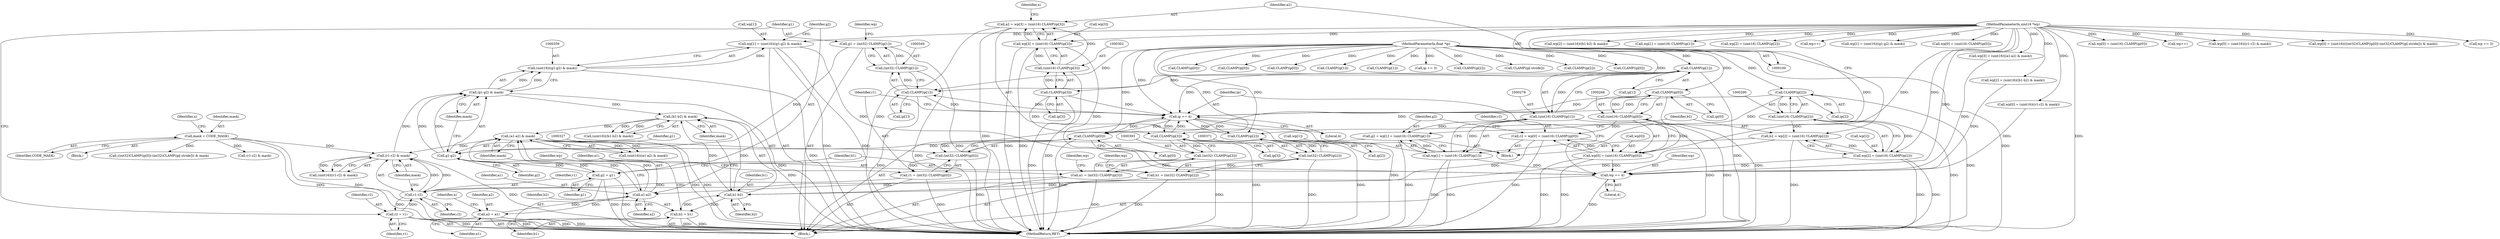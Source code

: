 digraph "0_libtiff_83a4b92815ea04969d494416eaae3d4c6b338e4a#diff-c8b4b355f9b5c06d585b23138e1c185f_1@array" {
"1000354" [label="(Call,wp[1] = (uint16)((g1-g2) & mask))"];
"1000358" [label="(Call,(uint16)((g1-g2) & mask))"];
"1000360" [label="(Call,(g1-g2) & mask)"];
"1000361" [label="(Call,g1-g2)"];
"1000346" [label="(Call,g1 = (int32) CLAMP(ip[1]))"];
"1000348" [label="(Call,(int32) CLAMP(ip[1]))"];
"1000350" [label="(Call,CLAMP(ip[1]))"];
"1000279" [label="(Call,CLAMP(ip[1]))"];
"1000101" [label="(MethodParameterIn,float *ip)"];
"1000321" [label="(Call,ip += 4)"];
"1000291" [label="(Call,CLAMP(ip[2]))"];
"1000267" [label="(Call,CLAMP(ip[0]))"];
"1000372" [label="(Call,CLAMP(ip[2]))"];
"1000328" [label="(Call,CLAMP(ip[0]))"];
"1000394" [label="(Call,CLAMP(ip[3]))"];
"1000303" [label="(Call,CLAMP(ip[3]))"];
"1000365" [label="(Call,g2 = g1)"];
"1000271" [label="(Call,g2 = wp[1] = (uint16) CLAMP(ip[1]))"];
"1000273" [label="(Call,wp[1] = (uint16) CLAMP(ip[1]))"];
"1000104" [label="(MethodParameterIn,uint16 *wp)"];
"1000277" [label="(Call,(uint16) CLAMP(ip[1]))"];
"1000338" [label="(Call,(r1-r2) & mask)"];
"1000339" [label="(Call,r1-r2)"];
"1000324" [label="(Call,r1 = (int32) CLAMP(ip[0]))"];
"1000326" [label="(Call,(int32) CLAMP(ip[0]))"];
"1000259" [label="(Call,r2 = wp[0] = (uint16) CLAMP(ip[0]))"];
"1000261" [label="(Call,wp[0] = (uint16) CLAMP(ip[0]))"];
"1000265" [label="(Call,(uint16) CLAMP(ip[0]))"];
"1000343" [label="(Call,r2 = r1)"];
"1000404" [label="(Call,(a1-a2) & mask)"];
"1000405" [label="(Call,a1-a2)"];
"1000390" [label="(Call,a1 = (int32) CLAMP(ip[3]))"];
"1000392" [label="(Call,(int32) CLAMP(ip[3]))"];
"1000295" [label="(Call,a2 = wp[3] = (uint16) CLAMP(ip[3]))"];
"1000297" [label="(Call,wp[3] = (uint16) CLAMP(ip[3]))"];
"1000301" [label="(Call,(uint16) CLAMP(ip[3]))"];
"1000409" [label="(Call,a2 = a1)"];
"1000382" [label="(Call,(b1-b2) & mask)"];
"1000383" [label="(Call,b1-b2)"];
"1000368" [label="(Call,b1 = (int32) CLAMP(ip[2]))"];
"1000370" [label="(Call,(int32) CLAMP(ip[2]))"];
"1000283" [label="(Call,b2 = wp[2] = (uint16) CLAMP(ip[2]))"];
"1000285" [label="(Call,wp[2] = (uint16) CLAMP(ip[2]))"];
"1000289" [label="(Call,(uint16) CLAMP(ip[2]))"];
"1000387" [label="(Call,b2 = b1)"];
"1000121" [label="(Call,mask = CODE_MASK)"];
"1000318" [label="(Call,wp += 4)"];
"1000136" [label="(Call,wp[0] = (uint16) CLAMP(ip[0]))"];
"1000408" [label="(Identifier,mask)"];
"1000422" [label="(Call,CLAMP(ip[0]))"];
"1000342" [label="(Identifier,mask)"];
"1000322" [label="(Identifier,ip)"];
"1000339" [label="(Call,r1-r2)"];
"1000444" [label="(Call,((int32)CLAMP(ip[0])-(int32)CLAMP(ip[-stride])) & mask)"];
"1000362" [label="(Identifier,g1)"];
"1000191" [label="(Call,CLAMP(ip[0]))"];
"1000426" [label="(Call,wp++)"];
"1000262" [label="(Call,wp[0])"];
"1000383" [label="(Call,b1-b2)"];
"1000319" [label="(Identifier,wp)"];
"1000402" [label="(Call,(uint16)((a1-a2) & mask))"];
"1000392" [label="(Call,(int32) CLAMP(ip[3]))"];
"1000398" [label="(Call,wp[3] = (uint16)((a1-a2) & mask))"];
"1000298" [label="(Call,wp[3])"];
"1000265" [label="(Call,(uint16) CLAMP(ip[0]))"];
"1000367" [label="(Identifier,g1)"];
"1000318" [label="(Call,wp += 4)"];
"1000341" [label="(Identifier,r2)"];
"1000326" [label="(Call,(int32) CLAMP(ip[0]))"];
"1000336" [label="(Call,(uint16)((r1-r2) & mask))"];
"1000360" [label="(Call,(g1-g2) & mask)"];
"1000361" [label="(Call,g1-g2)"];
"1000325" [label="(Identifier,r1)"];
"1000324" [label="(Call,r1 = (int32) CLAMP(ip[0]))"];
"1000285" [label="(Call,wp[2] = (uint16) CLAMP(ip[2]))"];
"1000388" [label="(Identifier,b2)"];
"1000376" [label="(Call,wp[2] = (uint16)((b1-b2) & mask))"];
"1000292" [label="(Call,ip[2])"];
"1000406" [label="(Identifier,a1)"];
"1000284" [label="(Identifier,b2)"];
"1000384" [label="(Identifier,b1)"];
"1000274" [label="(Call,wp[1])"];
"1000195" [label="(Call,wp[0] = (uint16)((r1-r2) & mask))"];
"1000385" [label="(Identifier,b2)"];
"1000365" [label="(Call,g2 = g1)"];
"1000448" [label="(Call,CLAMP(ip[0]))"];
"1000279" [label="(Call,CLAMP(ip[1]))"];
"1000405" [label="(Call,a1-a2)"];
"1000213" [label="(Call,CLAMP(ip[1]))"];
"1000368" [label="(Call,b1 = (int32) CLAMP(ip[2]))"];
"1000104" [label="(MethodParameterIn,uint16 *wp)"];
"1000283" [label="(Call,b2 = wp[2] = (uint16) CLAMP(ip[2]))"];
"1000101" [label="(MethodParameterIn,float *ip)"];
"1000438" [label="(Call,wp[0] = (uint16)(((int32)CLAMP(ip[0])-(int32)CLAMP(ip[-stride])) & mask))"];
"1000181" [label="(Call,wp += 3)"];
"1000404" [label="(Call,(a1-a2) & mask)"];
"1000154" [label="(Call,CLAMP(ip[1]))"];
"1000387" [label="(Call,b2 = b1)"];
"1000201" [label="(Call,(r1-r2) & mask)"];
"1000291" [label="(Call,CLAMP(ip[2]))"];
"1000407" [label="(Identifier,a2)"];
"1000389" [label="(Identifier,b1)"];
"1000123" [label="(Identifier,CODE_MASK)"];
"1000369" [label="(Identifier,b1)"];
"1000350" [label="(Call,CLAMP(ip[1]))"];
"1000373" [label="(Call,ip[2])"];
"1000356" [label="(Identifier,wp)"];
"1000106" [label="(Block,)"];
"1000346" [label="(Call,g1 = (int32) CLAMP(ip[1]))"];
"1000308" [label="(Identifier,n)"];
"1000261" [label="(Call,wp[0] = (uint16) CLAMP(ip[0]))"];
"1000295" [label="(Call,a2 = wp[3] = (uint16) CLAMP(ip[3]))"];
"1000409" [label="(Call,a2 = a1)"];
"1000122" [label="(Identifier,mask)"];
"1000400" [label="(Identifier,wp)"];
"1000301" [label="(Call,(uint16) CLAMP(ip[3]))"];
"1000320" [label="(Literal,4)"];
"1000345" [label="(Identifier,r1)"];
"1000184" [label="(Call,ip += 3)"];
"1000394" [label="(Call,CLAMP(ip[3]))"];
"1000358" [label="(Call,(uint16)((g1-g2) & mask))"];
"1000372" [label="(Call,CLAMP(ip[2]))"];
"1000304" [label="(Call,ip[3])"];
"1000382" [label="(Call,(b1-b2) & mask)"];
"1000338" [label="(Call,(r1-r2) & mask)"];
"1000380" [label="(Call,(uint16)((b1-b2) & mask))"];
"1000329" [label="(Call,ip[0])"];
"1000126" [label="(Identifier,n)"];
"1000259" [label="(Call,r2 = wp[0] = (uint16) CLAMP(ip[0]))"];
"1000332" [label="(Call,wp[0] = (uint16)((r1-r2) & mask))"];
"1000286" [label="(Call,wp[2])"];
"1000411" [label="(Identifier,a1)"];
"1000340" [label="(Identifier,r1)"];
"1000354" [label="(Call,wp[1] = (uint16)((g1-g2) & mask))"];
"1000258" [label="(Block,)"];
"1000239" [label="(Call,wp[2] = (uint16)((b1-b2) & mask))"];
"1000166" [label="(Call,CLAMP(ip[2]))"];
"1000148" [label="(Call,wp[1] = (uint16) CLAMP(ip[1]))"];
"1000378" [label="(Identifier,wp)"];
"1000454" [label="(Call,CLAMP(ip[-stride]))"];
"1000395" [label="(Call,ip[3])"];
"1000296" [label="(Identifier,a2)"];
"1000160" [label="(Call,wp[2] = (uint16) CLAMP(ip[2]))"];
"1000260" [label="(Identifier,r2)"];
"1000273" [label="(Call,wp[1] = (uint16) CLAMP(ip[1]))"];
"1000460" [label="(Call,wp++)"];
"1000348" [label="(Call,(int32) CLAMP(ip[1]))"];
"1000364" [label="(Identifier,mask)"];
"1000297" [label="(Call,wp[3] = (uint16) CLAMP(ip[3]))"];
"1000351" [label="(Call,ip[1])"];
"1000267" [label="(Call,CLAMP(ip[0]))"];
"1000277" [label="(Call,(uint16) CLAMP(ip[1]))"];
"1000370" [label="(Call,(int32) CLAMP(ip[2]))"];
"1000323" [label="(Literal,4)"];
"1000347" [label="(Identifier,g1)"];
"1000410" [label="(Identifier,a2)"];
"1000303" [label="(Call,CLAMP(ip[3]))"];
"1000312" [label="(Identifier,n)"];
"1000271" [label="(Call,g2 = wp[1] = (uint16) CLAMP(ip[1]))"];
"1000386" [label="(Identifier,mask)"];
"1000344" [label="(Identifier,r2)"];
"1000235" [label="(Call,CLAMP(ip[2]))"];
"1000280" [label="(Call,ip[1])"];
"1000121" [label="(Call,mask = CODE_MASK)"];
"1000272" [label="(Identifier,g2)"];
"1000391" [label="(Identifier,a1)"];
"1000355" [label="(Call,wp[1])"];
"1000289" [label="(Call,(uint16) CLAMP(ip[2]))"];
"1000217" [label="(Call,wp[1] = (uint16)((g1-g2) & mask))"];
"1000390" [label="(Call,a1 = (int32) CLAMP(ip[3]))"];
"1000416" [label="(Call,wp[0] = (uint16) CLAMP(ip[0]))"];
"1000142" [label="(Call,CLAMP(ip[0]))"];
"1000343" [label="(Call,r2 = r1)"];
"1000363" [label="(Identifier,g2)"];
"1000334" [label="(Identifier,wp)"];
"1000268" [label="(Call,ip[0])"];
"1000314" [label="(Block,)"];
"1000328" [label="(Call,CLAMP(ip[0]))"];
"1000366" [label="(Identifier,g2)"];
"1000321" [label="(Call,ip += 4)"];
"1000465" [label="(MethodReturn,RET)"];
"1000354" -> "1000314"  [label="AST: "];
"1000354" -> "1000358"  [label="CFG: "];
"1000355" -> "1000354"  [label="AST: "];
"1000358" -> "1000354"  [label="AST: "];
"1000366" -> "1000354"  [label="CFG: "];
"1000354" -> "1000465"  [label="DDG: "];
"1000354" -> "1000465"  [label="DDG: "];
"1000354" -> "1000318"  [label="DDG: "];
"1000358" -> "1000354"  [label="DDG: "];
"1000104" -> "1000354"  [label="DDG: "];
"1000358" -> "1000360"  [label="CFG: "];
"1000359" -> "1000358"  [label="AST: "];
"1000360" -> "1000358"  [label="AST: "];
"1000358" -> "1000465"  [label="DDG: "];
"1000360" -> "1000358"  [label="DDG: "];
"1000360" -> "1000358"  [label="DDG: "];
"1000360" -> "1000364"  [label="CFG: "];
"1000361" -> "1000360"  [label="AST: "];
"1000364" -> "1000360"  [label="AST: "];
"1000360" -> "1000465"  [label="DDG: "];
"1000361" -> "1000360"  [label="DDG: "];
"1000361" -> "1000360"  [label="DDG: "];
"1000338" -> "1000360"  [label="DDG: "];
"1000360" -> "1000382"  [label="DDG: "];
"1000361" -> "1000363"  [label="CFG: "];
"1000362" -> "1000361"  [label="AST: "];
"1000363" -> "1000361"  [label="AST: "];
"1000364" -> "1000361"  [label="CFG: "];
"1000346" -> "1000361"  [label="DDG: "];
"1000365" -> "1000361"  [label="DDG: "];
"1000271" -> "1000361"  [label="DDG: "];
"1000361" -> "1000365"  [label="DDG: "];
"1000346" -> "1000314"  [label="AST: "];
"1000346" -> "1000348"  [label="CFG: "];
"1000347" -> "1000346"  [label="AST: "];
"1000348" -> "1000346"  [label="AST: "];
"1000356" -> "1000346"  [label="CFG: "];
"1000346" -> "1000465"  [label="DDG: "];
"1000348" -> "1000346"  [label="DDG: "];
"1000348" -> "1000350"  [label="CFG: "];
"1000349" -> "1000348"  [label="AST: "];
"1000350" -> "1000348"  [label="AST: "];
"1000348" -> "1000465"  [label="DDG: "];
"1000350" -> "1000348"  [label="DDG: "];
"1000350" -> "1000351"  [label="CFG: "];
"1000351" -> "1000350"  [label="AST: "];
"1000350" -> "1000465"  [label="DDG: "];
"1000350" -> "1000321"  [label="DDG: "];
"1000279" -> "1000350"  [label="DDG: "];
"1000321" -> "1000350"  [label="DDG: "];
"1000101" -> "1000350"  [label="DDG: "];
"1000279" -> "1000277"  [label="AST: "];
"1000279" -> "1000280"  [label="CFG: "];
"1000280" -> "1000279"  [label="AST: "];
"1000277" -> "1000279"  [label="CFG: "];
"1000279" -> "1000465"  [label="DDG: "];
"1000279" -> "1000277"  [label="DDG: "];
"1000101" -> "1000279"  [label="DDG: "];
"1000279" -> "1000321"  [label="DDG: "];
"1000101" -> "1000100"  [label="AST: "];
"1000101" -> "1000465"  [label="DDG: "];
"1000101" -> "1000142"  [label="DDG: "];
"1000101" -> "1000154"  [label="DDG: "];
"1000101" -> "1000166"  [label="DDG: "];
"1000101" -> "1000184"  [label="DDG: "];
"1000101" -> "1000191"  [label="DDG: "];
"1000101" -> "1000213"  [label="DDG: "];
"1000101" -> "1000235"  [label="DDG: "];
"1000101" -> "1000267"  [label="DDG: "];
"1000101" -> "1000291"  [label="DDG: "];
"1000101" -> "1000303"  [label="DDG: "];
"1000101" -> "1000321"  [label="DDG: "];
"1000101" -> "1000328"  [label="DDG: "];
"1000101" -> "1000372"  [label="DDG: "];
"1000101" -> "1000394"  [label="DDG: "];
"1000101" -> "1000422"  [label="DDG: "];
"1000101" -> "1000448"  [label="DDG: "];
"1000101" -> "1000454"  [label="DDG: "];
"1000321" -> "1000314"  [label="AST: "];
"1000321" -> "1000323"  [label="CFG: "];
"1000322" -> "1000321"  [label="AST: "];
"1000323" -> "1000321"  [label="AST: "];
"1000325" -> "1000321"  [label="CFG: "];
"1000321" -> "1000465"  [label="DDG: "];
"1000291" -> "1000321"  [label="DDG: "];
"1000267" -> "1000321"  [label="DDG: "];
"1000372" -> "1000321"  [label="DDG: "];
"1000328" -> "1000321"  [label="DDG: "];
"1000394" -> "1000321"  [label="DDG: "];
"1000303" -> "1000321"  [label="DDG: "];
"1000321" -> "1000328"  [label="DDG: "];
"1000321" -> "1000372"  [label="DDG: "];
"1000321" -> "1000394"  [label="DDG: "];
"1000291" -> "1000289"  [label="AST: "];
"1000291" -> "1000292"  [label="CFG: "];
"1000292" -> "1000291"  [label="AST: "];
"1000289" -> "1000291"  [label="CFG: "];
"1000291" -> "1000465"  [label="DDG: "];
"1000291" -> "1000289"  [label="DDG: "];
"1000291" -> "1000372"  [label="DDG: "];
"1000267" -> "1000265"  [label="AST: "];
"1000267" -> "1000268"  [label="CFG: "];
"1000268" -> "1000267"  [label="AST: "];
"1000265" -> "1000267"  [label="CFG: "];
"1000267" -> "1000465"  [label="DDG: "];
"1000267" -> "1000265"  [label="DDG: "];
"1000267" -> "1000328"  [label="DDG: "];
"1000372" -> "1000370"  [label="AST: "];
"1000372" -> "1000373"  [label="CFG: "];
"1000373" -> "1000372"  [label="AST: "];
"1000370" -> "1000372"  [label="CFG: "];
"1000372" -> "1000465"  [label="DDG: "];
"1000372" -> "1000370"  [label="DDG: "];
"1000328" -> "1000326"  [label="AST: "];
"1000328" -> "1000329"  [label="CFG: "];
"1000329" -> "1000328"  [label="AST: "];
"1000326" -> "1000328"  [label="CFG: "];
"1000328" -> "1000465"  [label="DDG: "];
"1000328" -> "1000326"  [label="DDG: "];
"1000394" -> "1000392"  [label="AST: "];
"1000394" -> "1000395"  [label="CFG: "];
"1000395" -> "1000394"  [label="AST: "];
"1000392" -> "1000394"  [label="CFG: "];
"1000394" -> "1000465"  [label="DDG: "];
"1000394" -> "1000392"  [label="DDG: "];
"1000303" -> "1000394"  [label="DDG: "];
"1000303" -> "1000301"  [label="AST: "];
"1000303" -> "1000304"  [label="CFG: "];
"1000304" -> "1000303"  [label="AST: "];
"1000301" -> "1000303"  [label="CFG: "];
"1000303" -> "1000465"  [label="DDG: "];
"1000303" -> "1000301"  [label="DDG: "];
"1000365" -> "1000314"  [label="AST: "];
"1000365" -> "1000367"  [label="CFG: "];
"1000366" -> "1000365"  [label="AST: "];
"1000367" -> "1000365"  [label="AST: "];
"1000369" -> "1000365"  [label="CFG: "];
"1000365" -> "1000465"  [label="DDG: "];
"1000365" -> "1000465"  [label="DDG: "];
"1000271" -> "1000258"  [label="AST: "];
"1000271" -> "1000273"  [label="CFG: "];
"1000272" -> "1000271"  [label="AST: "];
"1000273" -> "1000271"  [label="AST: "];
"1000284" -> "1000271"  [label="CFG: "];
"1000271" -> "1000465"  [label="DDG: "];
"1000273" -> "1000271"  [label="DDG: "];
"1000277" -> "1000271"  [label="DDG: "];
"1000273" -> "1000277"  [label="CFG: "];
"1000274" -> "1000273"  [label="AST: "];
"1000277" -> "1000273"  [label="AST: "];
"1000273" -> "1000465"  [label="DDG: "];
"1000273" -> "1000465"  [label="DDG: "];
"1000104" -> "1000273"  [label="DDG: "];
"1000277" -> "1000273"  [label="DDG: "];
"1000273" -> "1000318"  [label="DDG: "];
"1000104" -> "1000100"  [label="AST: "];
"1000104" -> "1000465"  [label="DDG: "];
"1000104" -> "1000136"  [label="DDG: "];
"1000104" -> "1000148"  [label="DDG: "];
"1000104" -> "1000160"  [label="DDG: "];
"1000104" -> "1000181"  [label="DDG: "];
"1000104" -> "1000195"  [label="DDG: "];
"1000104" -> "1000217"  [label="DDG: "];
"1000104" -> "1000239"  [label="DDG: "];
"1000104" -> "1000261"  [label="DDG: "];
"1000104" -> "1000285"  [label="DDG: "];
"1000104" -> "1000297"  [label="DDG: "];
"1000104" -> "1000318"  [label="DDG: "];
"1000104" -> "1000332"  [label="DDG: "];
"1000104" -> "1000376"  [label="DDG: "];
"1000104" -> "1000398"  [label="DDG: "];
"1000104" -> "1000416"  [label="DDG: "];
"1000104" -> "1000426"  [label="DDG: "];
"1000104" -> "1000438"  [label="DDG: "];
"1000104" -> "1000460"  [label="DDG: "];
"1000278" -> "1000277"  [label="AST: "];
"1000277" -> "1000465"  [label="DDG: "];
"1000338" -> "1000336"  [label="AST: "];
"1000338" -> "1000342"  [label="CFG: "];
"1000339" -> "1000338"  [label="AST: "];
"1000342" -> "1000338"  [label="AST: "];
"1000336" -> "1000338"  [label="CFG: "];
"1000338" -> "1000465"  [label="DDG: "];
"1000338" -> "1000336"  [label="DDG: "];
"1000338" -> "1000336"  [label="DDG: "];
"1000339" -> "1000338"  [label="DDG: "];
"1000339" -> "1000338"  [label="DDG: "];
"1000404" -> "1000338"  [label="DDG: "];
"1000121" -> "1000338"  [label="DDG: "];
"1000339" -> "1000341"  [label="CFG: "];
"1000340" -> "1000339"  [label="AST: "];
"1000341" -> "1000339"  [label="AST: "];
"1000342" -> "1000339"  [label="CFG: "];
"1000324" -> "1000339"  [label="DDG: "];
"1000259" -> "1000339"  [label="DDG: "];
"1000343" -> "1000339"  [label="DDG: "];
"1000339" -> "1000343"  [label="DDG: "];
"1000324" -> "1000314"  [label="AST: "];
"1000324" -> "1000326"  [label="CFG: "];
"1000325" -> "1000324"  [label="AST: "];
"1000326" -> "1000324"  [label="AST: "];
"1000334" -> "1000324"  [label="CFG: "];
"1000324" -> "1000465"  [label="DDG: "];
"1000326" -> "1000324"  [label="DDG: "];
"1000327" -> "1000326"  [label="AST: "];
"1000326" -> "1000465"  [label="DDG: "];
"1000259" -> "1000258"  [label="AST: "];
"1000259" -> "1000261"  [label="CFG: "];
"1000260" -> "1000259"  [label="AST: "];
"1000261" -> "1000259"  [label="AST: "];
"1000272" -> "1000259"  [label="CFG: "];
"1000259" -> "1000465"  [label="DDG: "];
"1000261" -> "1000259"  [label="DDG: "];
"1000265" -> "1000259"  [label="DDG: "];
"1000261" -> "1000265"  [label="CFG: "];
"1000262" -> "1000261"  [label="AST: "];
"1000265" -> "1000261"  [label="AST: "];
"1000261" -> "1000465"  [label="DDG: "];
"1000261" -> "1000465"  [label="DDG: "];
"1000265" -> "1000261"  [label="DDG: "];
"1000261" -> "1000318"  [label="DDG: "];
"1000266" -> "1000265"  [label="AST: "];
"1000265" -> "1000465"  [label="DDG: "];
"1000343" -> "1000314"  [label="AST: "];
"1000343" -> "1000345"  [label="CFG: "];
"1000344" -> "1000343"  [label="AST: "];
"1000345" -> "1000343"  [label="AST: "];
"1000347" -> "1000343"  [label="CFG: "];
"1000343" -> "1000465"  [label="DDG: "];
"1000343" -> "1000465"  [label="DDG: "];
"1000404" -> "1000402"  [label="AST: "];
"1000404" -> "1000408"  [label="CFG: "];
"1000405" -> "1000404"  [label="AST: "];
"1000408" -> "1000404"  [label="AST: "];
"1000402" -> "1000404"  [label="CFG: "];
"1000404" -> "1000465"  [label="DDG: "];
"1000404" -> "1000465"  [label="DDG: "];
"1000404" -> "1000402"  [label="DDG: "];
"1000404" -> "1000402"  [label="DDG: "];
"1000405" -> "1000404"  [label="DDG: "];
"1000405" -> "1000404"  [label="DDG: "];
"1000382" -> "1000404"  [label="DDG: "];
"1000405" -> "1000407"  [label="CFG: "];
"1000406" -> "1000405"  [label="AST: "];
"1000407" -> "1000405"  [label="AST: "];
"1000408" -> "1000405"  [label="CFG: "];
"1000390" -> "1000405"  [label="DDG: "];
"1000295" -> "1000405"  [label="DDG: "];
"1000409" -> "1000405"  [label="DDG: "];
"1000405" -> "1000409"  [label="DDG: "];
"1000390" -> "1000314"  [label="AST: "];
"1000390" -> "1000392"  [label="CFG: "];
"1000391" -> "1000390"  [label="AST: "];
"1000392" -> "1000390"  [label="AST: "];
"1000400" -> "1000390"  [label="CFG: "];
"1000390" -> "1000465"  [label="DDG: "];
"1000392" -> "1000390"  [label="DDG: "];
"1000393" -> "1000392"  [label="AST: "];
"1000392" -> "1000465"  [label="DDG: "];
"1000295" -> "1000258"  [label="AST: "];
"1000295" -> "1000297"  [label="CFG: "];
"1000296" -> "1000295"  [label="AST: "];
"1000297" -> "1000295"  [label="AST: "];
"1000308" -> "1000295"  [label="CFG: "];
"1000295" -> "1000465"  [label="DDG: "];
"1000297" -> "1000295"  [label="DDG: "];
"1000301" -> "1000295"  [label="DDG: "];
"1000297" -> "1000301"  [label="CFG: "];
"1000298" -> "1000297"  [label="AST: "];
"1000301" -> "1000297"  [label="AST: "];
"1000297" -> "1000465"  [label="DDG: "];
"1000297" -> "1000465"  [label="DDG: "];
"1000301" -> "1000297"  [label="DDG: "];
"1000297" -> "1000318"  [label="DDG: "];
"1000302" -> "1000301"  [label="AST: "];
"1000301" -> "1000465"  [label="DDG: "];
"1000409" -> "1000314"  [label="AST: "];
"1000409" -> "1000411"  [label="CFG: "];
"1000410" -> "1000409"  [label="AST: "];
"1000411" -> "1000409"  [label="AST: "];
"1000312" -> "1000409"  [label="CFG: "];
"1000409" -> "1000465"  [label="DDG: "];
"1000409" -> "1000465"  [label="DDG: "];
"1000382" -> "1000380"  [label="AST: "];
"1000382" -> "1000386"  [label="CFG: "];
"1000383" -> "1000382"  [label="AST: "];
"1000386" -> "1000382"  [label="AST: "];
"1000380" -> "1000382"  [label="CFG: "];
"1000382" -> "1000465"  [label="DDG: "];
"1000382" -> "1000380"  [label="DDG: "];
"1000382" -> "1000380"  [label="DDG: "];
"1000383" -> "1000382"  [label="DDG: "];
"1000383" -> "1000382"  [label="DDG: "];
"1000383" -> "1000385"  [label="CFG: "];
"1000384" -> "1000383"  [label="AST: "];
"1000385" -> "1000383"  [label="AST: "];
"1000386" -> "1000383"  [label="CFG: "];
"1000368" -> "1000383"  [label="DDG: "];
"1000283" -> "1000383"  [label="DDG: "];
"1000387" -> "1000383"  [label="DDG: "];
"1000383" -> "1000387"  [label="DDG: "];
"1000368" -> "1000314"  [label="AST: "];
"1000368" -> "1000370"  [label="CFG: "];
"1000369" -> "1000368"  [label="AST: "];
"1000370" -> "1000368"  [label="AST: "];
"1000378" -> "1000368"  [label="CFG: "];
"1000368" -> "1000465"  [label="DDG: "];
"1000370" -> "1000368"  [label="DDG: "];
"1000371" -> "1000370"  [label="AST: "];
"1000370" -> "1000465"  [label="DDG: "];
"1000283" -> "1000258"  [label="AST: "];
"1000283" -> "1000285"  [label="CFG: "];
"1000284" -> "1000283"  [label="AST: "];
"1000285" -> "1000283"  [label="AST: "];
"1000296" -> "1000283"  [label="CFG: "];
"1000283" -> "1000465"  [label="DDG: "];
"1000285" -> "1000283"  [label="DDG: "];
"1000289" -> "1000283"  [label="DDG: "];
"1000285" -> "1000289"  [label="CFG: "];
"1000286" -> "1000285"  [label="AST: "];
"1000289" -> "1000285"  [label="AST: "];
"1000285" -> "1000465"  [label="DDG: "];
"1000285" -> "1000465"  [label="DDG: "];
"1000289" -> "1000285"  [label="DDG: "];
"1000285" -> "1000318"  [label="DDG: "];
"1000290" -> "1000289"  [label="AST: "];
"1000289" -> "1000465"  [label="DDG: "];
"1000387" -> "1000314"  [label="AST: "];
"1000387" -> "1000389"  [label="CFG: "];
"1000388" -> "1000387"  [label="AST: "];
"1000389" -> "1000387"  [label="AST: "];
"1000391" -> "1000387"  [label="CFG: "];
"1000387" -> "1000465"  [label="DDG: "];
"1000387" -> "1000465"  [label="DDG: "];
"1000121" -> "1000106"  [label="AST: "];
"1000121" -> "1000123"  [label="CFG: "];
"1000122" -> "1000121"  [label="AST: "];
"1000123" -> "1000121"  [label="AST: "];
"1000126" -> "1000121"  [label="CFG: "];
"1000121" -> "1000465"  [label="DDG: "];
"1000121" -> "1000465"  [label="DDG: "];
"1000121" -> "1000201"  [label="DDG: "];
"1000121" -> "1000444"  [label="DDG: "];
"1000318" -> "1000314"  [label="AST: "];
"1000318" -> "1000320"  [label="CFG: "];
"1000319" -> "1000318"  [label="AST: "];
"1000320" -> "1000318"  [label="AST: "];
"1000322" -> "1000318"  [label="CFG: "];
"1000318" -> "1000465"  [label="DDG: "];
"1000398" -> "1000318"  [label="DDG: "];
"1000376" -> "1000318"  [label="DDG: "];
"1000332" -> "1000318"  [label="DDG: "];
}
